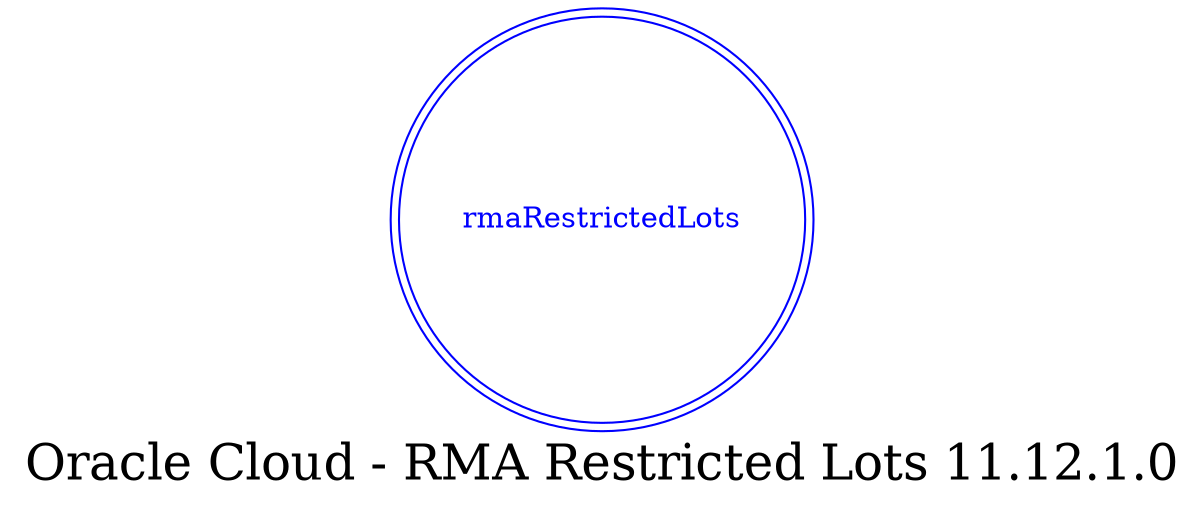 digraph LexiconGraph {
graph[label="Oracle Cloud - RMA Restricted Lots 11.12.1.0", fontsize=24]
splines=true
"rmaRestrictedLots" [color=blue, fontcolor=blue, shape=doublecircle]
}
